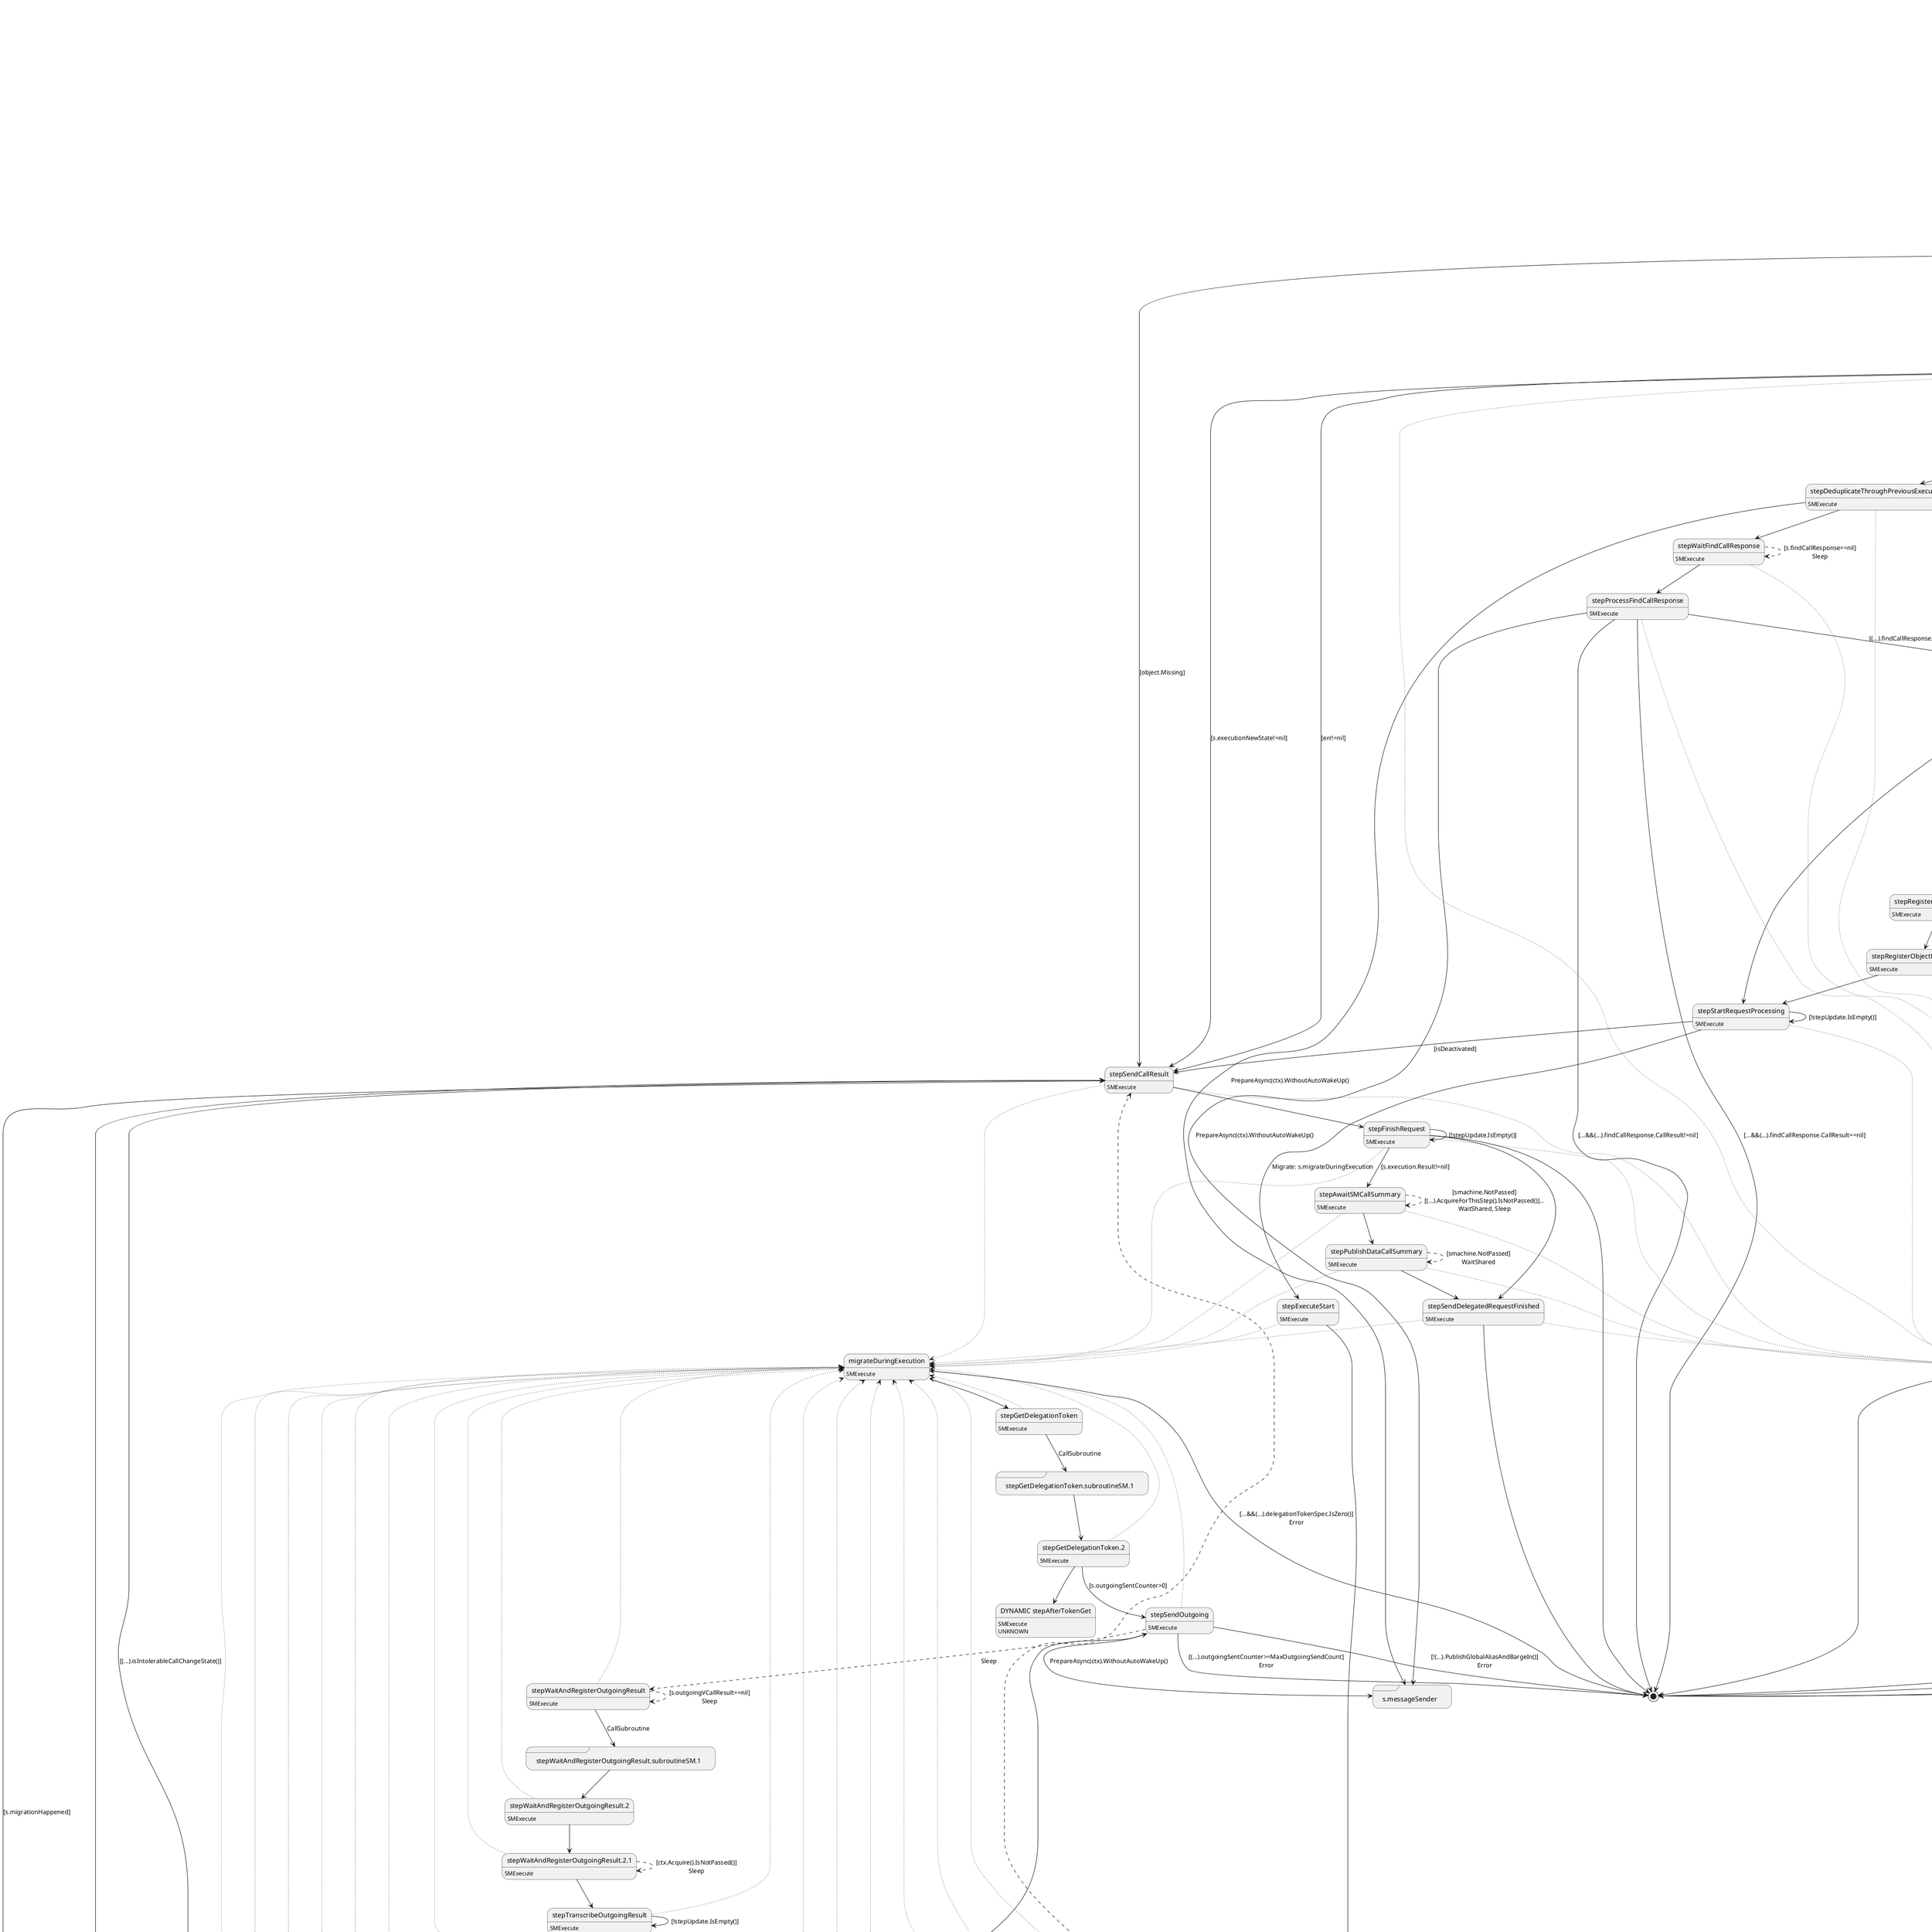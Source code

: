 @startuml
state "Init" as T01_S002
T01_S002 : SMExecute
[*] --> T01_S002
T01_S002 --> T01_S003 : Migrate: s.migrationDefault
state "StepWaitExecutionResult" as T01_S026
T01_S026 : SMExecute
T01_S026 --[dotted]> T01_S021
T01_S026 --[dashed]> T01_S026 : [s.executionNewState==nil]\nSleep
T01_S026 --> T01_S027
state "migrateDuringExecution" as T01_S021
T01_S021 : SMExecute
T01_S021 --> [*] : [...&&(...).delegationTokenSpec.IsZero()]\nError
T01_S021 --> T01_S022
state "migrationDefault" as T01_S001
T01_S001 : SMExecute
T01_S001 --> [*]
state "s.messageSender" as T01_S011 <<sdlreceive>>
T01_S011 : DUPLICATE
state "s.runner" as T01_S008 <<sdlreceive>>
T01_S008 : DUPLICATE
state "shareObjectAccess" as T01_S052
T01_S052 : SMExecute
T01_S052 --[dashed]> T01_S052 : [smachine.NotPassed]\nWaitShared
state "stepAwaitSMCallSummary" as T01_S047
T01_S047 : SMExecute
T01_S047 --[dotted]> T01_S021
T01_S047 --[dotted]> T01_S001
T01_S047 --[dashed]> T01_S047 : [smachine.NotPassed]\n[(...).AcquireForThisStep().IsNotPassed()]...\nWaitShared, Sleep
T01_S047 --> T01_S048
state "stepCheckRequest" as T01_S003
T01_S003 : SMExecute
T01_S003 --[dotted]> T01_S001
T01_S003 --> T01_S004
state "stepDeduplicate" as T01_S009
T01_S009 : SMExecute
T01_S009 --[dotted]> T01_S001
T01_S009 --> T01_S009 : [!stepUpdate.IsEmpty()]
T01_S009 --> [*] : [Stop]
T01_S009 --> [*] : [SendResultAndStop]
T01_S009 --> T01_S010 : [DeduplicateThroughPreviousExecutor]
T01_S009 --> T01_S014 : [ContinueExecute]
state "stepDeduplicateThroughPreviousExecutor" as T01_S010
T01_S010 : SMExecute
T01_S010 --[dotted]> T01_S001
T01_S010 --> [*] : [!(...).PublishGlobalAliasAndBargeIn()]\nError
T01_S010 --> T01_S011 : PrepareAsync(ctx).WithoutAutoWakeUp()
T01_S010 --> T01_S012
state "stepExecuteAborted" as T01_S029
T01_S029 : SMExecute
T01_S029 --[dotted]> T01_S021
state T01_U001 <<fork>>
T01_S029 --> T01_U001
T01_U001 --> T01_S008 : PrepareExecutionAbort(ctx)
T01_U001 --[dashed]> T01_S050
state "stepExecuteContinue" as T01_S040
T01_S040 : SMExecute
T01_S040 --[dotted]> T01_S021
state T01_U002 <<fork>>
T01_S040 --> T01_U002
T01_U002 --> T01_S008 : Migrate: s
T01_U002 --[dashed]> T01_S026 : migrateDuringExecution\nPrepareExecutionContinue(ctx).
state "stepExecuteDecideNextStep" as T01_S027
T01_S027 : SMExecute
T01_S027 --[dotted]> T01_S021
T01_S027 --> T01_S041 : [execution.Done]
T01_S027 --> T01_S029 : [execution.Error]
T01_S027 --> T01_S029 : [execution.Abort]
T01_S027 --> T01_S028 : [execution.OutgoingCall]
state "stepExecuteOutgoing" as T01_S028
T01_S028 : SMExecute
T01_S028 --[dotted]> T01_S021
T01_S028 --> T01_S040 : [s.intolerableCall()]
T01_S028 --> T01_S040 : [s.intolerableCall()]
T01_S028 --> T01_S040 : [...&&(...).Interference()==isolation.CallTolerable]
T01_S028 --> T01_S030 : [s.outgoing!=nil]
T01_S028 --> T01_S040
state "stepExecuteStart" as T01_S025
T01_S025 : SMExecute
T01_S025 --[dotted]> T01_S021
state T01_U003 <<fork>>
T01_S025 --> T01_U003
T01_U003 --> T01_S008 : PrepareExecutionStart(ctx)
T01_U003 --[dashed]> T01_S026
state "stepFinishRequest" as T01_S051
T01_S051 : SMExecute
T01_S051 --[dotted]> T01_S021
T01_S051 --[dotted]> T01_S001
T01_S051 --> T01_S047 : [s.execution.Result!=nil]
T01_S051 --> T01_S049
T01_S051 --> T01_S051 : [!stepUpdate.IsEmpty()]
T01_S051 --> [*]
state "stepGetDelegationToken" as T01_S022
T01_S022 : SMExecute
T01_S022 --[dotted]> T01_S021
T01_S022 --> T01_S023 : CallSubroutine
state "stepGetDelegationToken.2" as T01_S024
T01_S024 : SMExecute
T01_S024 --[dotted]> T01_S021
T01_S024 --> T01_S034 : [s.outgoingSentCounter>0]
state "DYNAMIC stepAfterTokenGet" as T01_U004
T01_U004 : SMExecute
T01_U004 : UNKNOWN 
T01_S024 --> T01_U004
state "stepGetDelegationToken.subroutineSM.1" as T01_S023 <<sdlreceive>>
T01_S023 --> T01_S024
state "stepGetObject" as T01_S004
T01_S004 : SMExecute
T01_S004 --[dotted]> T01_S001
T01_S004 --> T01_S004 : [!stepUpdate.IsEmpty()]
T01_S004 --> T01_S005
state "stepIsolationNegotiation" as T01_S007
T01_S007 : SMExecute
T01_S007 --[dotted]> T01_S001
T01_S007 --> T01_S050 : [s.executionNewState!=nil]
state T01_U005 <<fork>>
T01_S007 --> T01_U005 : [s.methodIsolation.IsZero()]
T01_U005 --> T01_S008 : PrepareExecutionClassify(ctx)
T01_U005 --[dashed]> T01_S007 : Sleep
T01_S007 --> T01_S050 : [err!=nil]
T01_S007 --> T01_S009
state "stepProcessFindCallResponse" as T01_S013
T01_S013 : SMExecute
T01_S013 --[dotted]> T01_S001
T01_S013 --> [*] : [...&&(...).findCallResponse.CallResult==nil]
T01_S013 --> T01_S011 : PrepareAsync(ctx).WithoutAutoWakeUp()
T01_S013 --> [*] : [...&&(...).findCallResponse.CallResult!=nil]
T01_S013 --> T01_S014 : [(...).findCallResponse.Status==rms.CallStateUnknown]
state "stepPublishDataCallSummary" as T01_S048
T01_S048 : SMExecute
T01_S048 --[dotted]> T01_S021
T01_S048 --[dotted]> T01_S001
T01_S048 --[dashed]> T01_S048 : [smachine.NotPassed]\nWaitShared
T01_S048 --> T01_S049
state "stepRegisterObjectLifeLine" as T01_S015
T01_S015 : SMExecute
T01_S015 --[dotted]> T01_S001
T01_S015 --> T01_S016 : CallSubroutine
state "stepRegisterObjectLifeLine.2" as T01_S017
T01_S017 : SMExecute
T01_S017 --[dotted]> T01_S001
T01_S017 --> [*] : [ctx.GetError()!=nil]\nError
T01_S017 --> T01_S018
state "stepRegisterObjectLifeLine.2.1" as T01_S018
T01_S018 : SMExecute
T01_S018 --[dotted]> T01_S001
T01_S018 --[dashed]> T01_S018 : [ctx.Acquire().IsNotPassed()]\nSleep
T01_S018 --> T01_S019
state "stepRegisterObjectLifeLine.subroutineSM.1" as T01_S016 <<sdlreceive>>
T01_S016 --> T01_S017
state "stepRegisterObjectLifelineAfter" as T01_S019
T01_S019 : SMExecute
T01_S019 --[dotted]> T01_S001
T01_S019 --> T01_S019 : [!stepUpdate.IsEmpty()]
T01_S019 --> T01_S020
state "stepRegisterOutgoing" as T01_S030
T01_S030 : SMExecute
T01_S030 --[dotted]> T01_S021
T01_S030 --> T01_S031 : CallSubroutine
state "stepRegisterOutgoing.2" as T01_S032
T01_S032 : SMExecute
T01_S032 --[dotted]> T01_S021
T01_S032 --> T01_S033
state "stepRegisterOutgoing.subroutineSM.1" as T01_S031 <<sdlreceive>>
T01_S031 --> T01_S032
state "stepSaveExecutionResult" as T01_S043
T01_S043 : SMExecute
T01_S043 --[dotted]> T01_S021
T01_S043 --> T01_S044 : CallSubroutine
state "stepSaveExecutionResult.2" as T01_S045
T01_S045 : SMExecute
T01_S045 --[dotted]> T01_S021
T01_S045 --> T01_S046
state "stepSaveExecutionResult.subroutineSM.1" as T01_S044 <<sdlreceive>>
T01_S044 --> T01_S045
state "stepSaveNewObject" as T01_S046
T01_S046 : SMExecute
T01_S046 --[dotted]> T01_S021
T01_S046 --[dashed]> T01_S046 : [!ctx.Acquire().IsPassed()]\n[!stepUpdate.IsEmpty()]...\nSleep
T01_S046 --> T01_S050 : [s.migrationHappened]
T01_S046 --> T01_S050
state "stepSendCallResult" as T01_S050
T01_S050 : SMExecute
T01_S050 --[dotted]> T01_S021
T01_S050 --[dotted]> T01_S001
T01_S050 --> T01_S051
state "stepSendDelegatedRequestFinished" as T01_S049
T01_S049 : SMExecute
T01_S049 --[dotted]> T01_S021
T01_S049 --[dotted]> T01_S001
T01_S049 --> [*]
state "stepSendOutgoing" as T01_S034
T01_S034 : SMExecute
T01_S034 --[dotted]> T01_S021
T01_S034 --> [*] : [!(...).PublishGlobalAliasAndBargeIn()]\nError
T01_S034 --> [*] : [(...).outgoingSentCounter>=MaxOutgoingSendCount]\nError
T01_S034 --> T01_S011 : PrepareAsync(ctx).WithoutAutoWakeUp()
T01_S034 --[dashed]> T01_S035 : Sleep
state "stepStartRequestProcessing" as T01_S020
T01_S020 : SMExecute
T01_S020 --[dotted]> T01_S001
T01_S020 --> T01_S020 : [!stepUpdate.IsEmpty()]
T01_S020 --> T01_S050 : [isDeactivated]
T01_S020 --> T01_S025 : Migrate: s.migrateDuringExecution
state "stepTakeLock" as T01_S014
T01_S014 : SMExecute
T01_S014 --[dotted]> T01_S001
T01_S014 --[dashed]> T01_S014 : [!stepUpdate.IsEmpty()]\n[ctx.Acquire().IsNotPassed()]...\nSleep
T01_S014 --> T01_S015 : [s.isConstructor]
T01_S014 --> T01_S020
state "stepTranscribeOutgoingRequest" as T01_S033
T01_S033 : SMExecute
T01_S033 --[dotted]> T01_S021
T01_S033 --> T01_S033 : [!stepUpdate.IsEmpty()]
T01_S033 --> T01_S034
state "stepTranscribeOutgoingResult" as T01_S039
T01_S039 : SMExecute
T01_S039 --[dotted]> T01_S021
T01_S039 --> T01_S039 : [!stepUpdate.IsEmpty()]
T01_S039 --> T01_S040
state "stepWaitAndRegisterOutgoingResult" as T01_S035
T01_S035 : SMExecute
T01_S035 --[dotted]> T01_S021
T01_S035 --[dashed]> T01_S035 : [s.outgoingVCallResult==nil]\nSleep
T01_S035 --> T01_S036 : CallSubroutine
state "stepWaitAndRegisterOutgoingResult.2" as T01_S037
T01_S037 : SMExecute
T01_S037 --[dotted]> T01_S021
T01_S037 --> T01_S038
state "stepWaitAndRegisterOutgoingResult.2.1" as T01_S038
T01_S038 : SMExecute
T01_S038 --[dotted]> T01_S021
T01_S038 --[dashed]> T01_S038 : [ctx.Acquire().IsNotPassed()]\nSleep
T01_S038 --> T01_S039
state "stepWaitAndRegisterOutgoingResult.subroutineSM.1" as T01_S036 <<sdlreceive>>
T01_S036 --> T01_S037
state "stepWaitFindCallResponse" as T01_S012
T01_S012 : SMExecute
T01_S012 --[dotted]> T01_S001
T01_S012 --[dashed]> T01_S012 : [s.findCallResponse==nil]\nSleep
T01_S012 --> T01_S013
state "stepWaitObjectReady" as T01_S005
T01_S005 : SMExecute
T01_S005 --[dotted]> T01_S001
T01_S005 --[dashed]> T01_S005 : [!stepUpdate.IsEmpty()]\n[(...).AcquireForThisStep().IsNotPassed()]...\nSleep
T01_S005 --> T01_S007 : [s.isConstructor]
T01_S005 --> T01_S050 : [object.Missing]
T01_S005 --> T01_S007 : [(...).pendingConstructorFinished.IsZero()]
T01_S005 --> T01_S006
state "stepWaitPendingConstructorFinished" as T01_S006
T01_S006 : SMExecute
T01_S006 --[dotted]> T01_S001
T01_S006 --[dashed]> T01_S006 : [ctx.Acquire().IsNotPassed()]\n[!stepUpdate.IsEmpty()]...\nSleep
T01_S006 --> T01_S007
state "stepWaitSafeAnswers" as T01_S042
T01_S042 : SMExecute
T01_S042 --[dotted]> T01_S021
T01_S042 --> T01_S042 : [!stateUpdate.IsEmpty()]
T01_S042 --> T01_S043
state "stepWaitSafeAnswersRelease" as T01_S041
T01_S041 : SMExecute
T01_S041 --[dotted]> T01_S021
T01_S041 --> T01_S050 : [(...).isIntolerableCallChangeState()]
T01_S041 --> T01_S042
state "GetInitStateFor" as T00_S001
T00_S001 : dSMExecute
[*] --> T00_S001
state "s.Init" as T00_U006
T00_U006 : dSMExecute
T00_U006 : UNKNOWN 
T00_S001 --> T00_U006
@enduml
